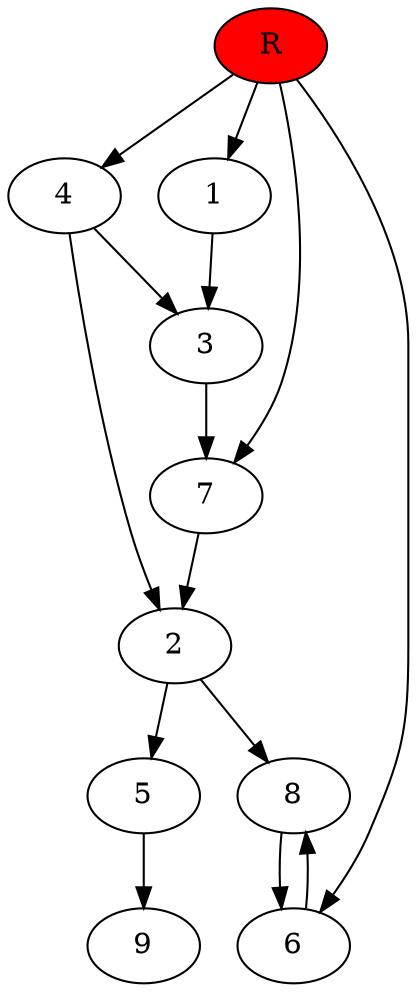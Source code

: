 digraph prb29312 {
	1
	2
	3
	4
	5
	6
	7
	8
	R [fillcolor="#ff0000" style=filled]
	1 -> 3
	2 -> 5
	2 -> 8
	3 -> 7
	4 -> 2
	4 -> 3
	5 -> 9
	6 -> 8
	7 -> 2
	8 -> 6
	R -> 1
	R -> 4
	R -> 6
	R -> 7
}

